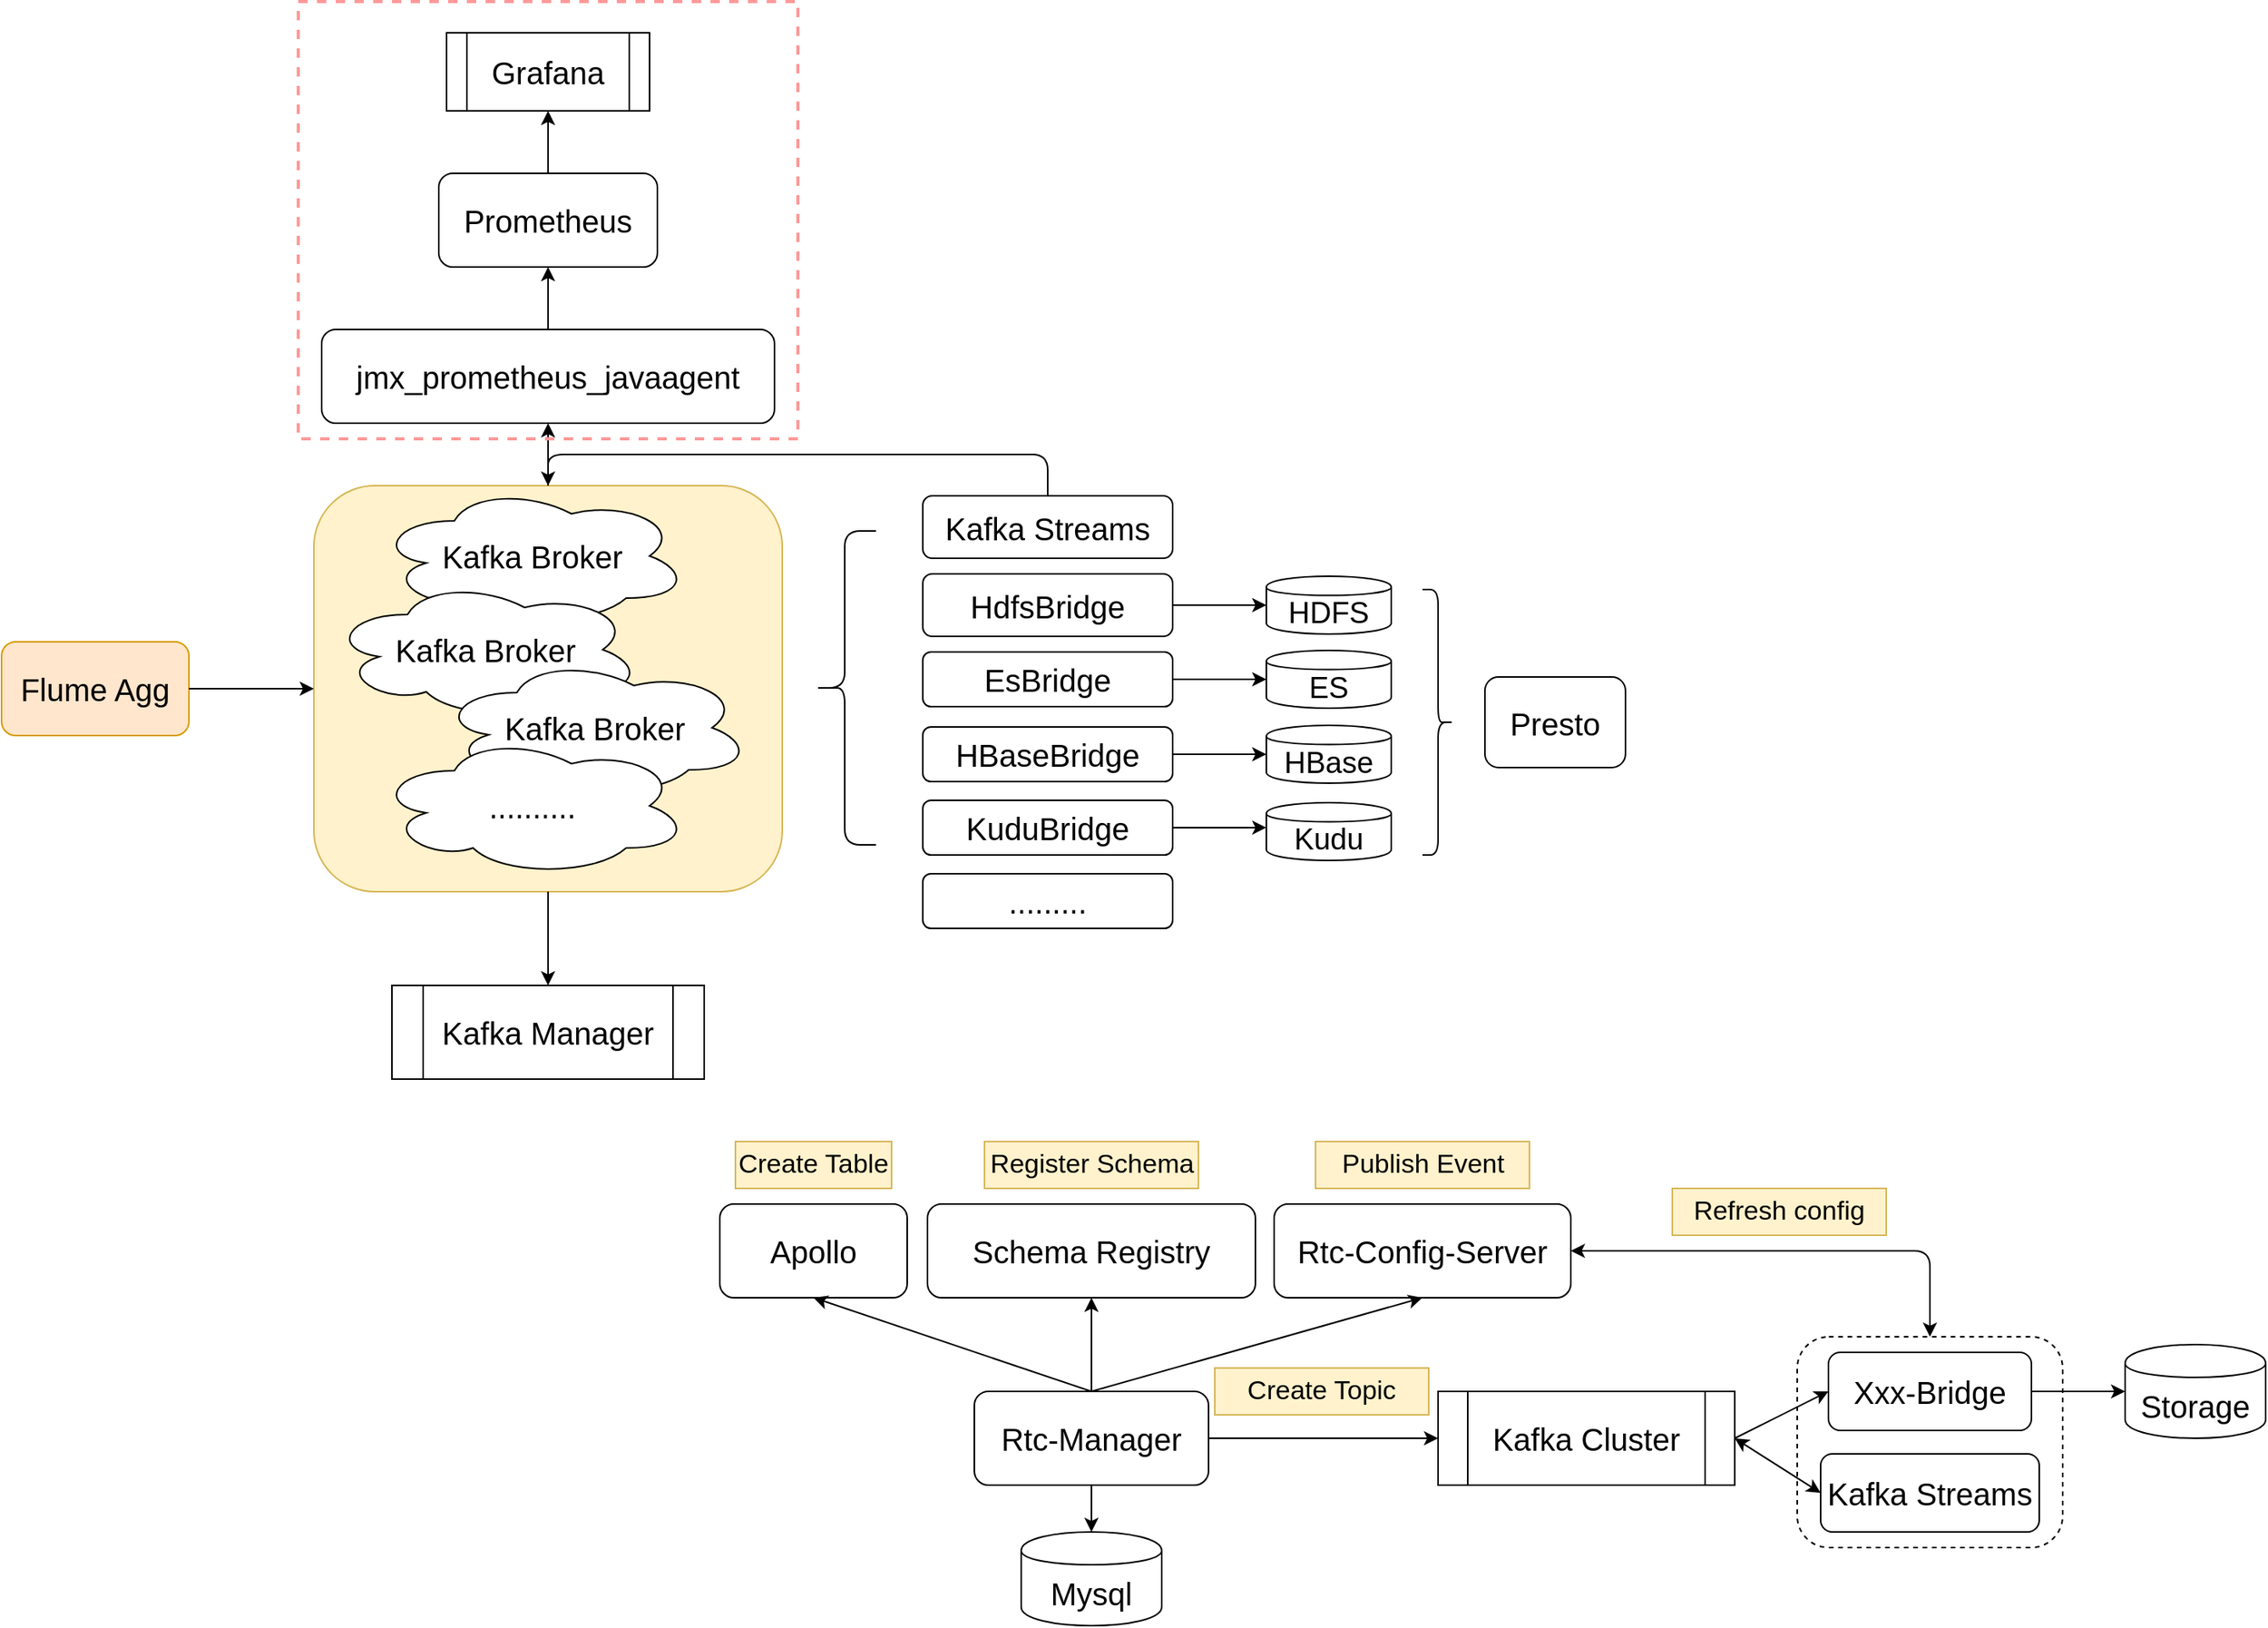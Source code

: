 <mxfile version="13.0.8" type="github">
  <diagram id="yvnWV6pOyZVBDLrMJ3C2" name="第 1 页">
    <mxGraphModel dx="1221" dy="686" grid="1" gridSize="10" guides="1" tooltips="1" connect="1" arrows="1" fold="1" page="1" pageScale="1" pageWidth="1920" pageHeight="1200" math="0" shadow="0">
      <root>
        <mxCell id="0" />
        <mxCell id="1" parent="0" />
        <mxCell id="a-y7HeUbZQsTOK5yy_fq-74" value="" style="rounded=1;whiteSpace=wrap;html=1;strokeColor=#000000;strokeWidth=1;fillColor=none;dashed=1;" vertex="1" parent="1">
          <mxGeometry x="1170" y="875" width="170" height="135" as="geometry" />
        </mxCell>
        <mxCell id="a-y7HeUbZQsTOK5yy_fq-21" value="" style="rounded=1;whiteSpace=wrap;html=1;strokeColor=#d6b656;strokeWidth=1;fillColor=#fff2cc;" vertex="1" parent="1">
          <mxGeometry x="220" y="330" width="300" height="260" as="geometry" />
        </mxCell>
        <mxCell id="a-y7HeUbZQsTOK5yy_fq-9" value="&lt;font style=&quot;font-size: 20px&quot;&gt;Kafka Manager&lt;/font&gt;" style="shape=process;whiteSpace=wrap;html=1;backgroundOutline=1;fillColor=none;" vertex="1" parent="1">
          <mxGeometry x="270" y="650" width="200" height="60" as="geometry" />
        </mxCell>
        <mxCell id="a-y7HeUbZQsTOK5yy_fq-10" value="&lt;font style=&quot;font-size: 20px&quot;&gt;jmx_prometheus_javaagent&lt;/font&gt;" style="rounded=1;whiteSpace=wrap;html=1;fillColor=none;" vertex="1" parent="1">
          <mxGeometry x="225" y="230" width="290" height="60" as="geometry" />
        </mxCell>
        <mxCell id="a-y7HeUbZQsTOK5yy_fq-12" value="&lt;font style=&quot;font-size: 20px&quot;&gt;Prometheus&lt;/font&gt;" style="rounded=1;whiteSpace=wrap;html=1;fillColor=none;" vertex="1" parent="1">
          <mxGeometry x="300" y="130" width="140" height="60" as="geometry" />
        </mxCell>
        <mxCell id="a-y7HeUbZQsTOK5yy_fq-15" value="&lt;span style=&quot;font-size: 20px&quot;&gt;Grafana&lt;/span&gt;" style="shape=process;whiteSpace=wrap;html=1;backgroundOutline=1;fillColor=none;" vertex="1" parent="1">
          <mxGeometry x="305" y="40" width="130" height="50" as="geometry" />
        </mxCell>
        <mxCell id="a-y7HeUbZQsTOK5yy_fq-16" value="" style="endArrow=classic;html=1;exitX=0.5;exitY=0;exitDx=0;exitDy=0;entryX=0.5;entryY=1;entryDx=0;entryDy=0;" edge="1" parent="1" source="a-y7HeUbZQsTOK5yy_fq-21" target="a-y7HeUbZQsTOK5yy_fq-10">
          <mxGeometry width="50" height="50" relative="1" as="geometry">
            <mxPoint x="370" y="330" as="sourcePoint" />
            <mxPoint x="650" y="330" as="targetPoint" />
          </mxGeometry>
        </mxCell>
        <mxCell id="a-y7HeUbZQsTOK5yy_fq-17" value="" style="endArrow=classic;html=1;exitX=0.5;exitY=0;exitDx=0;exitDy=0;" edge="1" parent="1" source="a-y7HeUbZQsTOK5yy_fq-10" target="a-y7HeUbZQsTOK5yy_fq-12">
          <mxGeometry width="50" height="50" relative="1" as="geometry">
            <mxPoint x="200" y="200" as="sourcePoint" />
            <mxPoint x="250" y="150" as="targetPoint" />
          </mxGeometry>
        </mxCell>
        <mxCell id="a-y7HeUbZQsTOK5yy_fq-18" value="" style="endArrow=classic;html=1;exitX=0.5;exitY=0;exitDx=0;exitDy=0;entryX=0.5;entryY=1;entryDx=0;entryDy=0;" edge="1" parent="1" source="a-y7HeUbZQsTOK5yy_fq-12" target="a-y7HeUbZQsTOK5yy_fq-15">
          <mxGeometry width="50" height="50" relative="1" as="geometry">
            <mxPoint x="200" y="150" as="sourcePoint" />
            <mxPoint x="250" y="100" as="targetPoint" />
          </mxGeometry>
        </mxCell>
        <mxCell id="a-y7HeUbZQsTOK5yy_fq-20" value="" style="rounded=0;whiteSpace=wrap;html=1;fillColor=none;dashed=1;strokeColor=#FF9999;strokeWidth=2;" vertex="1" parent="1">
          <mxGeometry x="210" y="20" width="320" height="280" as="geometry" />
        </mxCell>
        <mxCell id="a-y7HeUbZQsTOK5yy_fq-1" value="&lt;font style=&quot;font-size: 20px&quot;&gt;Kafka Broker&lt;/font&gt;" style="ellipse;shape=cloud;whiteSpace=wrap;html=1;" vertex="1" parent="1">
          <mxGeometry x="260" y="330" width="200" height="90" as="geometry" />
        </mxCell>
        <mxCell id="a-y7HeUbZQsTOK5yy_fq-2" value="&lt;font style=&quot;font-size: 20px&quot;&gt;Kafka Broker&lt;/font&gt;" style="ellipse;shape=cloud;whiteSpace=wrap;html=1;" vertex="1" parent="1">
          <mxGeometry x="230" y="390" width="200" height="90" as="geometry" />
        </mxCell>
        <mxCell id="a-y7HeUbZQsTOK5yy_fq-3" value="&lt;font style=&quot;font-size: 20px&quot;&gt;Kafka Broker&lt;/font&gt;" style="ellipse;shape=cloud;whiteSpace=wrap;html=1;" vertex="1" parent="1">
          <mxGeometry x="300" y="440" width="200" height="90" as="geometry" />
        </mxCell>
        <mxCell id="a-y7HeUbZQsTOK5yy_fq-4" value="&lt;font style=&quot;font-size: 20px&quot;&gt;..........&lt;/font&gt;" style="ellipse;shape=cloud;whiteSpace=wrap;html=1;" vertex="1" parent="1">
          <mxGeometry x="260" y="490" width="200" height="90" as="geometry" />
        </mxCell>
        <mxCell id="a-y7HeUbZQsTOK5yy_fq-24" value="" style="endArrow=classic;html=1;exitX=0.5;exitY=1;exitDx=0;exitDy=0;" edge="1" parent="1" source="a-y7HeUbZQsTOK5yy_fq-21" target="a-y7HeUbZQsTOK5yy_fq-9">
          <mxGeometry width="50" height="50" relative="1" as="geometry">
            <mxPoint x="560" y="690" as="sourcePoint" />
            <mxPoint x="610" y="640" as="targetPoint" />
          </mxGeometry>
        </mxCell>
        <mxCell id="a-y7HeUbZQsTOK5yy_fq-25" value="&lt;font style=&quot;font-size: 20px&quot;&gt;Flume Agg&lt;/font&gt;" style="rounded=1;whiteSpace=wrap;html=1;strokeColor=#d79b00;strokeWidth=1;fillColor=#ffe6cc;" vertex="1" parent="1">
          <mxGeometry x="20" y="430" width="120" height="60" as="geometry" />
        </mxCell>
        <mxCell id="a-y7HeUbZQsTOK5yy_fq-26" value="" style="endArrow=classic;html=1;exitX=1;exitY=0.5;exitDx=0;exitDy=0;" edge="1" parent="1" source="a-y7HeUbZQsTOK5yy_fq-25" target="a-y7HeUbZQsTOK5yy_fq-21">
          <mxGeometry width="50" height="50" relative="1" as="geometry">
            <mxPoint x="140" y="450" as="sourcePoint" />
            <mxPoint x="190" y="400" as="targetPoint" />
          </mxGeometry>
        </mxCell>
        <mxCell id="a-y7HeUbZQsTOK5yy_fq-27" value="" style="shape=curlyBracket;whiteSpace=wrap;html=1;rounded=1;strokeColor=#000000;strokeWidth=1;fillColor=none;" vertex="1" parent="1">
          <mxGeometry x="540" y="359" width="40" height="201" as="geometry" />
        </mxCell>
        <mxCell id="a-y7HeUbZQsTOK5yy_fq-28" value="&lt;font style=&quot;font-size: 20px&quot;&gt;Kafka Streams&lt;/font&gt;" style="rounded=1;whiteSpace=wrap;html=1;strokeColor=#000000;strokeWidth=1;fillColor=none;" vertex="1" parent="1">
          <mxGeometry x="610" y="336.5" width="160" height="40" as="geometry" />
        </mxCell>
        <mxCell id="a-y7HeUbZQsTOK5yy_fq-29" value="&lt;font style=&quot;font-size: 20px&quot;&gt;HdfsBridge&lt;/font&gt;" style="rounded=1;whiteSpace=wrap;html=1;strokeColor=#000000;strokeWidth=1;fillColor=none;" vertex="1" parent="1">
          <mxGeometry x="610" y="386.5" width="160" height="40" as="geometry" />
        </mxCell>
        <mxCell id="a-y7HeUbZQsTOK5yy_fq-32" value="&lt;font style=&quot;font-size: 20px&quot;&gt;EsBridge&lt;/font&gt;" style="rounded=1;whiteSpace=wrap;html=1;strokeColor=#000000;strokeWidth=1;fillColor=none;" vertex="1" parent="1">
          <mxGeometry x="610" y="436.5" width="160" height="35" as="geometry" />
        </mxCell>
        <mxCell id="a-y7HeUbZQsTOK5yy_fq-33" value="&lt;font style=&quot;font-size: 20px&quot;&gt;HBaseBridge&lt;/font&gt;" style="rounded=1;whiteSpace=wrap;html=1;strokeColor=#000000;strokeWidth=1;fillColor=none;" vertex="1" parent="1">
          <mxGeometry x="610" y="484.5" width="160" height="35" as="geometry" />
        </mxCell>
        <mxCell id="a-y7HeUbZQsTOK5yy_fq-34" value="&lt;font style=&quot;font-size: 20px&quot;&gt;KuduBridge&lt;/font&gt;" style="rounded=1;whiteSpace=wrap;html=1;strokeColor=#000000;strokeWidth=1;fillColor=none;" vertex="1" parent="1">
          <mxGeometry x="610" y="531.5" width="160" height="35" as="geometry" />
        </mxCell>
        <mxCell id="a-y7HeUbZQsTOK5yy_fq-35" value="&lt;font style=&quot;font-size: 20px&quot;&gt;.........&lt;/font&gt;" style="rounded=1;whiteSpace=wrap;html=1;strokeColor=#000000;strokeWidth=1;fillColor=none;" vertex="1" parent="1">
          <mxGeometry x="610" y="578.5" width="160" height="35" as="geometry" />
        </mxCell>
        <mxCell id="a-y7HeUbZQsTOK5yy_fq-37" value="" style="edgeStyle=elbowEdgeStyle;elbow=vertical;endArrow=classic;html=1;entryX=0.5;entryY=0;entryDx=0;entryDy=0;" edge="1" parent="1" source="a-y7HeUbZQsTOK5yy_fq-28" target="a-y7HeUbZQsTOK5yy_fq-21">
          <mxGeometry width="50" height="50" relative="1" as="geometry">
            <mxPoint x="670" y="360" as="sourcePoint" />
            <mxPoint x="720" y="310" as="targetPoint" />
            <Array as="points">
              <mxPoint x="540" y="310" />
            </Array>
          </mxGeometry>
        </mxCell>
        <mxCell id="a-y7HeUbZQsTOK5yy_fq-38" value="&lt;font style=&quot;font-size: 19px&quot;&gt;HDFS&lt;/font&gt;" style="shape=cylinder;whiteSpace=wrap;html=1;boundedLbl=1;backgroundOutline=1;strokeColor=#000000;strokeWidth=1;fillColor=none;" vertex="1" parent="1">
          <mxGeometry x="830" y="388" width="80" height="37" as="geometry" />
        </mxCell>
        <mxCell id="a-y7HeUbZQsTOK5yy_fq-39" value="&lt;font style=&quot;font-size: 19px&quot;&gt;ES&lt;/font&gt;" style="shape=cylinder;whiteSpace=wrap;html=1;boundedLbl=1;backgroundOutline=1;strokeColor=#000000;strokeWidth=1;fillColor=none;" vertex="1" parent="1">
          <mxGeometry x="830" y="435.5" width="80" height="37" as="geometry" />
        </mxCell>
        <mxCell id="a-y7HeUbZQsTOK5yy_fq-40" value="&lt;font style=&quot;font-size: 19px&quot;&gt;HBase&lt;/font&gt;" style="shape=cylinder;whiteSpace=wrap;html=1;boundedLbl=1;backgroundOutline=1;strokeColor=#000000;strokeWidth=1;fillColor=none;" vertex="1" parent="1">
          <mxGeometry x="830" y="483.5" width="80" height="37" as="geometry" />
        </mxCell>
        <mxCell id="a-y7HeUbZQsTOK5yy_fq-41" value="&lt;font style=&quot;font-size: 19px&quot;&gt;Kudu&lt;/font&gt;" style="shape=cylinder;whiteSpace=wrap;html=1;boundedLbl=1;backgroundOutline=1;strokeColor=#000000;strokeWidth=1;fillColor=none;" vertex="1" parent="1">
          <mxGeometry x="830" y="533" width="80" height="37" as="geometry" />
        </mxCell>
        <mxCell id="a-y7HeUbZQsTOK5yy_fq-44" value="" style="endArrow=classic;html=1;exitX=1;exitY=0.5;exitDx=0;exitDy=0;entryX=0;entryY=0.5;entryDx=0;entryDy=0;" edge="1" parent="1" source="a-y7HeUbZQsTOK5yy_fq-29" target="a-y7HeUbZQsTOK5yy_fq-38">
          <mxGeometry width="50" height="50" relative="1" as="geometry">
            <mxPoint x="850" y="400" as="sourcePoint" />
            <mxPoint x="900" y="350" as="targetPoint" />
          </mxGeometry>
        </mxCell>
        <mxCell id="a-y7HeUbZQsTOK5yy_fq-45" value="" style="endArrow=classic;html=1;exitX=1;exitY=0.5;exitDx=0;exitDy=0;" edge="1" parent="1" source="a-y7HeUbZQsTOK5yy_fq-32" target="a-y7HeUbZQsTOK5yy_fq-39">
          <mxGeometry width="50" height="50" relative="1" as="geometry">
            <mxPoint x="820" y="520" as="sourcePoint" />
            <mxPoint x="870" y="470" as="targetPoint" />
          </mxGeometry>
        </mxCell>
        <mxCell id="a-y7HeUbZQsTOK5yy_fq-46" value="" style="endArrow=classic;html=1;exitX=1;exitY=0.5;exitDx=0;exitDy=0;entryX=0;entryY=0.5;entryDx=0;entryDy=0;" edge="1" parent="1" source="a-y7HeUbZQsTOK5yy_fq-33" target="a-y7HeUbZQsTOK5yy_fq-40">
          <mxGeometry width="50" height="50" relative="1" as="geometry">
            <mxPoint x="810" y="580" as="sourcePoint" />
            <mxPoint x="860" y="530" as="targetPoint" />
          </mxGeometry>
        </mxCell>
        <mxCell id="a-y7HeUbZQsTOK5yy_fq-47" value="" style="endArrow=classic;html=1;exitX=1;exitY=0.5;exitDx=0;exitDy=0;entryX=0;entryY=0.432;entryDx=0;entryDy=0;entryPerimeter=0;" edge="1" parent="1" source="a-y7HeUbZQsTOK5yy_fq-34" target="a-y7HeUbZQsTOK5yy_fq-41">
          <mxGeometry width="50" height="50" relative="1" as="geometry">
            <mxPoint x="810" y="620" as="sourcePoint" />
            <mxPoint x="860" y="570" as="targetPoint" />
          </mxGeometry>
        </mxCell>
        <mxCell id="a-y7HeUbZQsTOK5yy_fq-48" value="" style="shape=curlyBracket;whiteSpace=wrap;html=1;rounded=1;strokeColor=#000000;strokeWidth=1;fillColor=none;rotation=-180;" vertex="1" parent="1">
          <mxGeometry x="930" y="396.5" width="20" height="170" as="geometry" />
        </mxCell>
        <mxCell id="a-y7HeUbZQsTOK5yy_fq-49" value="&lt;font style=&quot;font-size: 20px&quot;&gt;Presto&lt;/font&gt;" style="rounded=1;whiteSpace=wrap;html=1;strokeColor=#000000;strokeWidth=1;fillColor=none;" vertex="1" parent="1">
          <mxGeometry x="970" y="452.5" width="90" height="58" as="geometry" />
        </mxCell>
        <mxCell id="a-y7HeUbZQsTOK5yy_fq-52" value="&lt;font style=&quot;font-size: 20px&quot;&gt;Rtc-Manager&lt;/font&gt;" style="rounded=1;whiteSpace=wrap;html=1;strokeColor=#000000;strokeWidth=1;fillColor=none;" vertex="1" parent="1">
          <mxGeometry x="643" y="910" width="150" height="60" as="geometry" />
        </mxCell>
        <mxCell id="a-y7HeUbZQsTOK5yy_fq-53" value="&lt;font style=&quot;font-size: 20px&quot;&gt;Rtc-Config-Server&lt;/font&gt;" style="rounded=1;whiteSpace=wrap;html=1;strokeColor=#000000;strokeWidth=1;fillColor=none;" vertex="1" parent="1">
          <mxGeometry x="835" y="790" width="190" height="60" as="geometry" />
        </mxCell>
        <mxCell id="a-y7HeUbZQsTOK5yy_fq-54" value="&lt;font style=&quot;font-size: 20px&quot;&gt;Schema Registry&lt;/font&gt;" style="rounded=1;whiteSpace=wrap;html=1;strokeColor=#000000;strokeWidth=1;fillColor=none;" vertex="1" parent="1">
          <mxGeometry x="613" y="790" width="210" height="60" as="geometry" />
        </mxCell>
        <mxCell id="a-y7HeUbZQsTOK5yy_fq-55" value="&lt;font style=&quot;font-size: 20px&quot;&gt;Kafka Cluster&lt;/font&gt;" style="shape=process;whiteSpace=wrap;html=1;backgroundOutline=1;strokeColor=#000000;strokeWidth=1;fillColor=none;" vertex="1" parent="1">
          <mxGeometry x="940" y="910" width="190" height="60" as="geometry" />
        </mxCell>
        <mxCell id="a-y7HeUbZQsTOK5yy_fq-56" value="&lt;font style=&quot;font-size: 20px&quot;&gt;Apollo&lt;/font&gt;" style="rounded=1;whiteSpace=wrap;html=1;strokeColor=#000000;strokeWidth=1;fillColor=none;" vertex="1" parent="1">
          <mxGeometry x="480" y="790" width="120" height="60" as="geometry" />
        </mxCell>
        <mxCell id="a-y7HeUbZQsTOK5yy_fq-57" value="&lt;font style=&quot;font-size: 20px&quot;&gt;Mysql&lt;/font&gt;" style="shape=cylinder;whiteSpace=wrap;html=1;boundedLbl=1;backgroundOutline=1;strokeColor=#000000;strokeWidth=1;fillColor=none;" vertex="1" parent="1">
          <mxGeometry x="673" y="1000" width="90" height="60" as="geometry" />
        </mxCell>
        <mxCell id="a-y7HeUbZQsTOK5yy_fq-58" value="" style="endArrow=classic;html=1;exitX=0.5;exitY=1;exitDx=0;exitDy=0;" edge="1" parent="1" source="a-y7HeUbZQsTOK5yy_fq-52" target="a-y7HeUbZQsTOK5yy_fq-57">
          <mxGeometry width="50" height="50" relative="1" as="geometry">
            <mxPoint x="830" y="1070" as="sourcePoint" />
            <mxPoint x="870" y="1010" as="targetPoint" />
          </mxGeometry>
        </mxCell>
        <mxCell id="a-y7HeUbZQsTOK5yy_fq-59" value="" style="endArrow=classic;html=1;exitX=0.5;exitY=0;exitDx=0;exitDy=0;entryX=0.5;entryY=1;entryDx=0;entryDy=0;" edge="1" parent="1" source="a-y7HeUbZQsTOK5yy_fq-52" target="a-y7HeUbZQsTOK5yy_fq-56">
          <mxGeometry width="50" height="50" relative="1" as="geometry">
            <mxPoint x="840" y="1090" as="sourcePoint" />
            <mxPoint x="890" y="1040" as="targetPoint" />
          </mxGeometry>
        </mxCell>
        <mxCell id="a-y7HeUbZQsTOK5yy_fq-60" value="" style="endArrow=classic;html=1;exitX=0.5;exitY=0;exitDx=0;exitDy=0;entryX=0.5;entryY=1;entryDx=0;entryDy=0;" edge="1" parent="1" source="a-y7HeUbZQsTOK5yy_fq-52" target="a-y7HeUbZQsTOK5yy_fq-54">
          <mxGeometry width="50" height="50" relative="1" as="geometry">
            <mxPoint x="720" y="910" as="sourcePoint" />
            <mxPoint x="890" y="1000" as="targetPoint" />
          </mxGeometry>
        </mxCell>
        <mxCell id="a-y7HeUbZQsTOK5yy_fq-61" value="" style="endArrow=classic;html=1;exitX=0.5;exitY=0;exitDx=0;exitDy=0;entryX=0.5;entryY=1;entryDx=0;entryDy=0;" edge="1" parent="1" source="a-y7HeUbZQsTOK5yy_fq-52" target="a-y7HeUbZQsTOK5yy_fq-53">
          <mxGeometry width="50" height="50" relative="1" as="geometry">
            <mxPoint x="770" y="920" as="sourcePoint" />
            <mxPoint x="820" y="870" as="targetPoint" />
          </mxGeometry>
        </mxCell>
        <mxCell id="a-y7HeUbZQsTOK5yy_fq-62" value="&lt;font style=&quot;font-size: 17px&quot;&gt;Create Table&lt;/font&gt;" style="text;html=1;strokeColor=#d6b656;fillColor=#fff2cc;align=center;verticalAlign=middle;whiteSpace=wrap;rounded=0;" vertex="1" parent="1">
          <mxGeometry x="490" y="750" width="100" height="30" as="geometry" />
        </mxCell>
        <mxCell id="a-y7HeUbZQsTOK5yy_fq-63" value="&lt;font style=&quot;font-size: 17px&quot;&gt;Register Schema&lt;/font&gt;" style="text;html=1;strokeColor=#d6b656;fillColor=#fff2cc;align=center;verticalAlign=middle;whiteSpace=wrap;rounded=0;" vertex="1" parent="1">
          <mxGeometry x="649.5" y="750" width="137" height="30" as="geometry" />
        </mxCell>
        <mxCell id="a-y7HeUbZQsTOK5yy_fq-64" value="&lt;font style=&quot;font-size: 17px&quot;&gt;Publish Event&lt;/font&gt;" style="text;html=1;strokeColor=#d6b656;fillColor=#fff2cc;align=center;verticalAlign=middle;whiteSpace=wrap;rounded=0;" vertex="1" parent="1">
          <mxGeometry x="861.5" y="750" width="137" height="30" as="geometry" />
        </mxCell>
        <mxCell id="a-y7HeUbZQsTOK5yy_fq-65" value="" style="endArrow=classic;html=1;exitX=1;exitY=0.5;exitDx=0;exitDy=0;entryX=0;entryY=0.5;entryDx=0;entryDy=0;" edge="1" parent="1" source="a-y7HeUbZQsTOK5yy_fq-52" target="a-y7HeUbZQsTOK5yy_fq-55">
          <mxGeometry width="50" height="50" relative="1" as="geometry">
            <mxPoint x="870" y="1040" as="sourcePoint" />
            <mxPoint x="920" y="990" as="targetPoint" />
          </mxGeometry>
        </mxCell>
        <mxCell id="a-y7HeUbZQsTOK5yy_fq-66" value="&lt;font style=&quot;font-size: 17px&quot;&gt;Create Topic&lt;/font&gt;" style="text;html=1;strokeColor=#d6b656;fillColor=#fff2cc;align=center;verticalAlign=middle;whiteSpace=wrap;rounded=0;" vertex="1" parent="1">
          <mxGeometry x="797" y="895" width="137" height="30" as="geometry" />
        </mxCell>
        <mxCell id="a-y7HeUbZQsTOK5yy_fq-67" value="&lt;font style=&quot;font-size: 20px&quot;&gt;Xxx-Bridge&lt;/font&gt;" style="rounded=1;whiteSpace=wrap;html=1;strokeColor=#000000;strokeWidth=1;fillColor=none;" vertex="1" parent="1">
          <mxGeometry x="1190" y="885" width="130" height="50" as="geometry" />
        </mxCell>
        <mxCell id="a-y7HeUbZQsTOK5yy_fq-68" value="" style="edgeStyle=elbowEdgeStyle;elbow=vertical;endArrow=classic;html=1;entryX=1;entryY=0.5;entryDx=0;entryDy=0;startArrow=classic;startFill=1;exitX=0.5;exitY=0;exitDx=0;exitDy=0;" edge="1" parent="1" source="a-y7HeUbZQsTOK5yy_fq-74" target="a-y7HeUbZQsTOK5yy_fq-53">
          <mxGeometry width="50" height="50" relative="1" as="geometry">
            <mxPoint x="1255" y="860" as="sourcePoint" />
            <mxPoint x="1290" y="840" as="targetPoint" />
            <Array as="points">
              <mxPoint x="1150" y="820" />
            </Array>
          </mxGeometry>
        </mxCell>
        <mxCell id="a-y7HeUbZQsTOK5yy_fq-69" value="&lt;font style=&quot;font-size: 17px&quot;&gt;Refresh config&lt;/font&gt;" style="text;html=1;strokeColor=#d6b656;fillColor=#fff2cc;align=center;verticalAlign=middle;whiteSpace=wrap;rounded=0;" vertex="1" parent="1">
          <mxGeometry x="1090" y="780" width="137" height="30" as="geometry" />
        </mxCell>
        <mxCell id="a-y7HeUbZQsTOK5yy_fq-71" value="&lt;span style=&quot;font-family: &amp;#34;microsoft yahei&amp;#34; , &amp;#34;arial&amp;#34; , &amp;#34;helvetica&amp;#34; , sans-serif ; text-align: left ; background-color: rgb(255 , 255 , 255)&quot;&gt;&lt;font style=&quot;font-size: 20px&quot;&gt;Storage&lt;/font&gt;&lt;/span&gt;" style="shape=cylinder;whiteSpace=wrap;html=1;boundedLbl=1;backgroundOutline=1;strokeColor=#000000;strokeWidth=1;fillColor=none;" vertex="1" parent="1">
          <mxGeometry x="1380" y="880" width="90" height="60" as="geometry" />
        </mxCell>
        <mxCell id="a-y7HeUbZQsTOK5yy_fq-73" value="&lt;font style=&quot;font-size: 20px&quot;&gt;Kafka Streams&lt;/font&gt;" style="rounded=1;whiteSpace=wrap;html=1;strokeColor=#000000;strokeWidth=1;fillColor=none;" vertex="1" parent="1">
          <mxGeometry x="1185" y="950" width="140" height="50" as="geometry" />
        </mxCell>
        <mxCell id="a-y7HeUbZQsTOK5yy_fq-75" value="" style="endArrow=classic;startArrow=classic;html=1;exitX=1;exitY=0.5;exitDx=0;exitDy=0;entryX=0;entryY=0.5;entryDx=0;entryDy=0;" edge="1" parent="1" source="a-y7HeUbZQsTOK5yy_fq-55" target="a-y7HeUbZQsTOK5yy_fq-73">
          <mxGeometry width="50" height="50" relative="1" as="geometry">
            <mxPoint x="1120" y="1040" as="sourcePoint" />
            <mxPoint x="1170" y="990" as="targetPoint" />
          </mxGeometry>
        </mxCell>
        <mxCell id="a-y7HeUbZQsTOK5yy_fq-77" value="" style="endArrow=classic;html=1;exitX=1;exitY=0.5;exitDx=0;exitDy=0;entryX=0;entryY=0.5;entryDx=0;entryDy=0;" edge="1" parent="1" source="a-y7HeUbZQsTOK5yy_fq-55" target="a-y7HeUbZQsTOK5yy_fq-67">
          <mxGeometry width="50" height="50" relative="1" as="geometry">
            <mxPoint x="1140" y="890" as="sourcePoint" />
            <mxPoint x="1190" y="840" as="targetPoint" />
          </mxGeometry>
        </mxCell>
        <mxCell id="a-y7HeUbZQsTOK5yy_fq-78" value="" style="endArrow=classic;html=1;exitX=1;exitY=0.5;exitDx=0;exitDy=0;" edge="1" parent="1" source="a-y7HeUbZQsTOK5yy_fq-67" target="a-y7HeUbZQsTOK5yy_fq-71">
          <mxGeometry width="50" height="50" relative="1" as="geometry">
            <mxPoint x="1360" y="1010" as="sourcePoint" />
            <mxPoint x="1410" y="960" as="targetPoint" />
          </mxGeometry>
        </mxCell>
      </root>
    </mxGraphModel>
  </diagram>
</mxfile>
